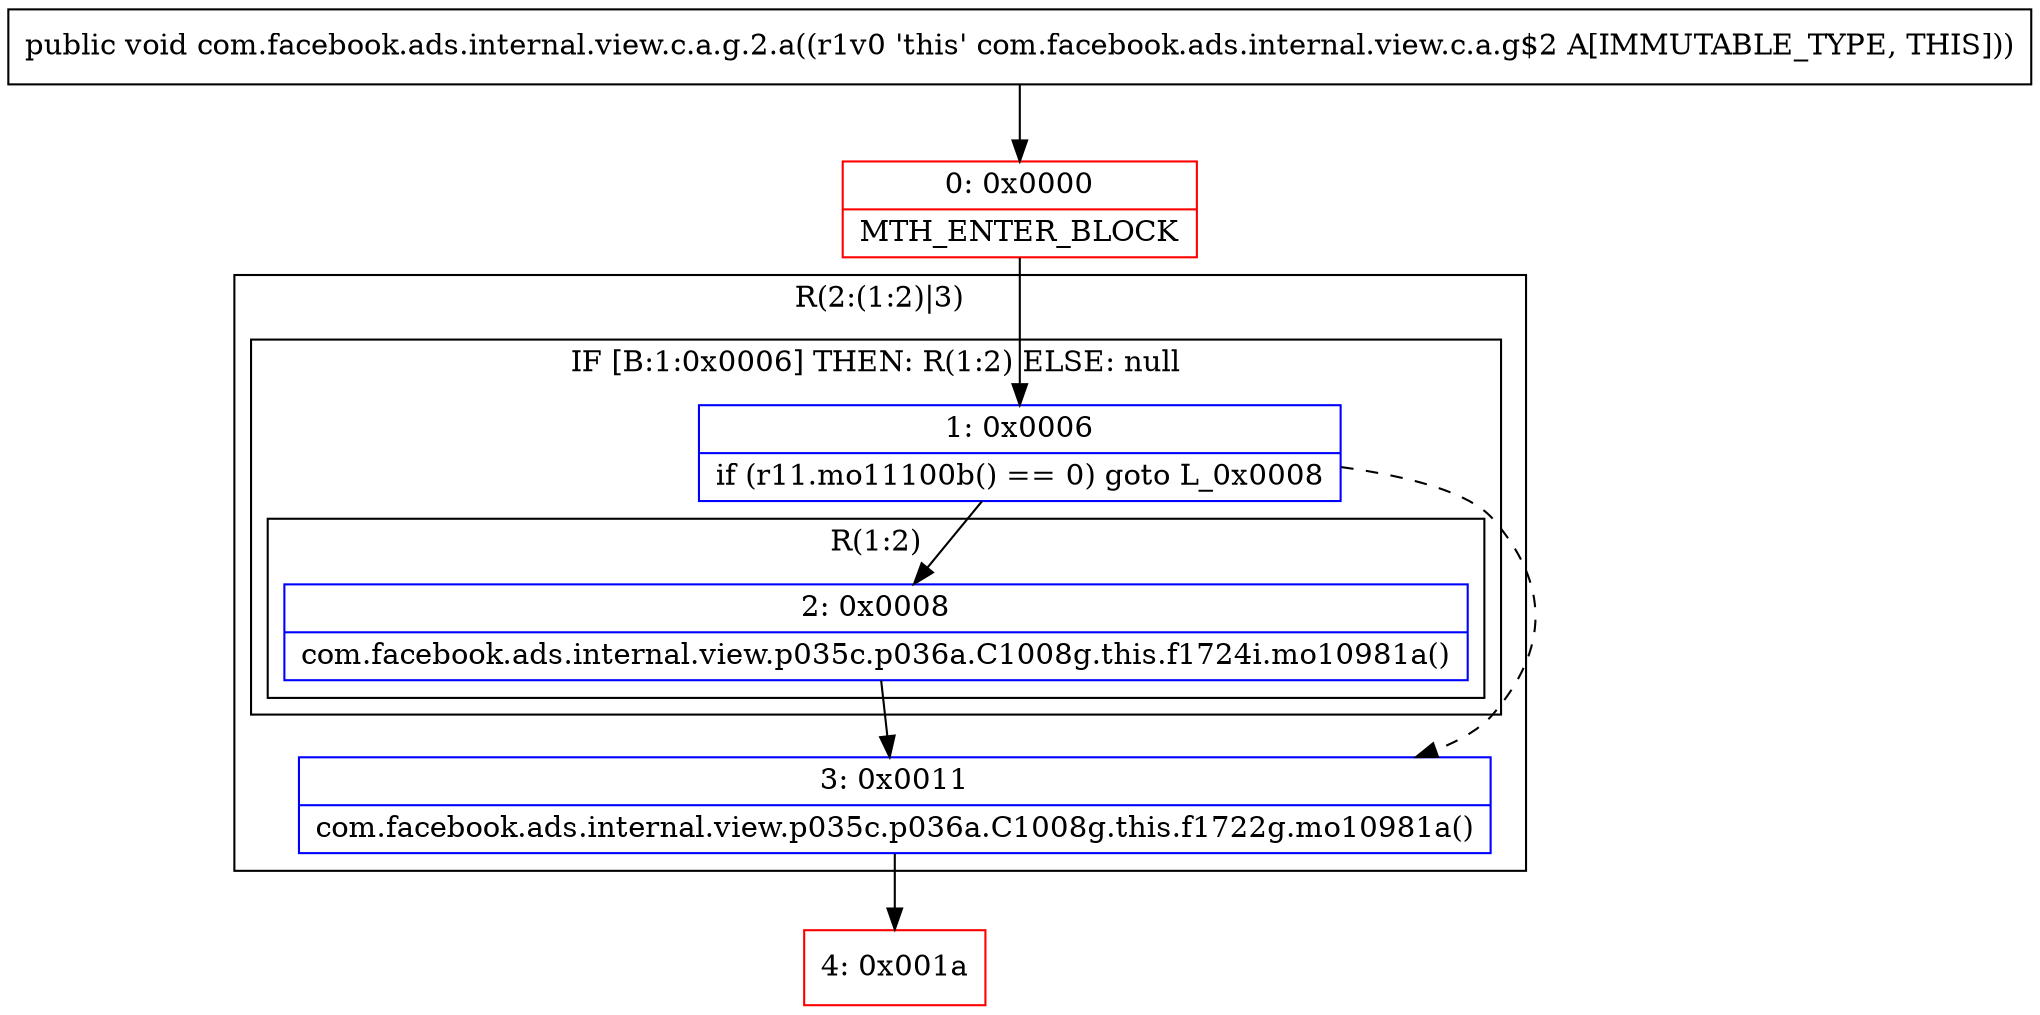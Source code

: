 digraph "CFG forcom.facebook.ads.internal.view.c.a.g.2.a()V" {
subgraph cluster_Region_1868191154 {
label = "R(2:(1:2)|3)";
node [shape=record,color=blue];
subgraph cluster_IfRegion_17731693 {
label = "IF [B:1:0x0006] THEN: R(1:2) ELSE: null";
node [shape=record,color=blue];
Node_1 [shape=record,label="{1\:\ 0x0006|if (r11.mo11100b() == 0) goto L_0x0008\l}"];
subgraph cluster_Region_1604324317 {
label = "R(1:2)";
node [shape=record,color=blue];
Node_2 [shape=record,label="{2\:\ 0x0008|com.facebook.ads.internal.view.p035c.p036a.C1008g.this.f1724i.mo10981a()\l}"];
}
}
Node_3 [shape=record,label="{3\:\ 0x0011|com.facebook.ads.internal.view.p035c.p036a.C1008g.this.f1722g.mo10981a()\l}"];
}
Node_0 [shape=record,color=red,label="{0\:\ 0x0000|MTH_ENTER_BLOCK\l}"];
Node_4 [shape=record,color=red,label="{4\:\ 0x001a}"];
MethodNode[shape=record,label="{public void com.facebook.ads.internal.view.c.a.g.2.a((r1v0 'this' com.facebook.ads.internal.view.c.a.g$2 A[IMMUTABLE_TYPE, THIS])) }"];
MethodNode -> Node_0;
Node_1 -> Node_2;
Node_1 -> Node_3[style=dashed];
Node_2 -> Node_3;
Node_3 -> Node_4;
Node_0 -> Node_1;
}


